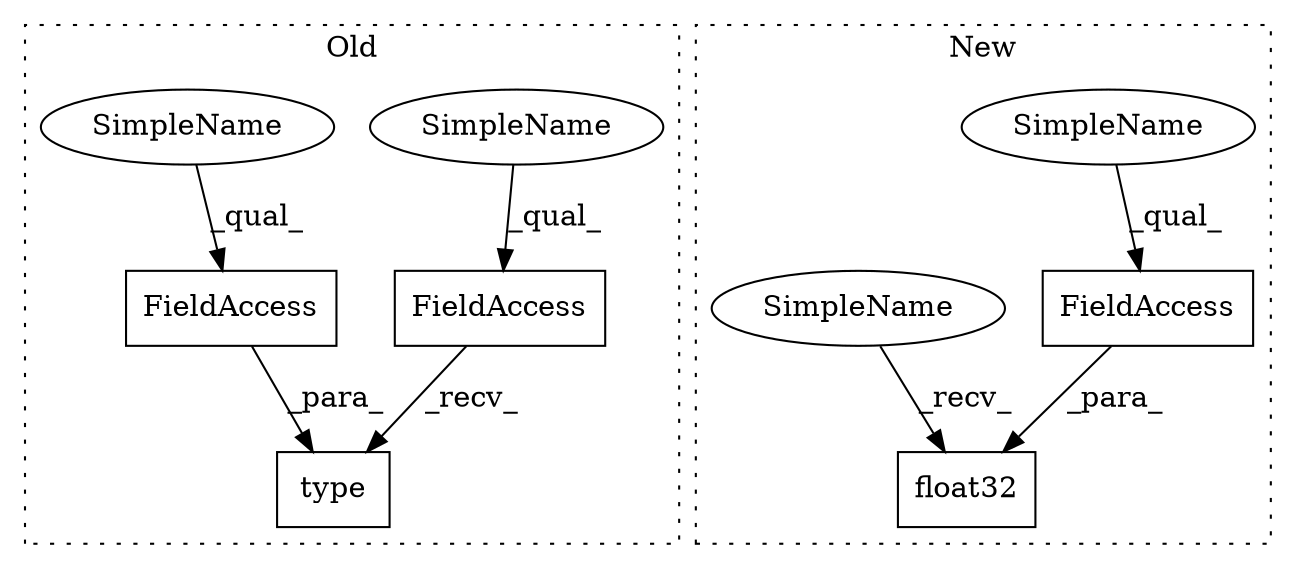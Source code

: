 digraph G {
subgraph cluster0 {
1 [label="type" a="32" s="11427,11453" l="5,1" shape="box"];
4 [label="FieldAccess" a="22" s="11410" l="16" shape="box"];
5 [label="FieldAccess" a="22" s="11432" l="21" shape="box"];
8 [label="SimpleName" a="42" s="11410" l="10" shape="ellipse"];
9 [label="SimpleName" a="42" s="11432" l="10" shape="ellipse"];
label = "Old";
style="dotted";
}
subgraph cluster1 {
2 [label="float32" a="32" s="11648,11665" l="8,1" shape="box"];
3 [label="FieldAccess" a="22" s="11656" l="9" shape="box"];
6 [label="SimpleName" a="42" s="11656" l="5" shape="ellipse"];
7 [label="SimpleName" a="42" s="11642" l="5" shape="ellipse"];
label = "New";
style="dotted";
}
3 -> 2 [label="_para_"];
4 -> 1 [label="_recv_"];
5 -> 1 [label="_para_"];
6 -> 3 [label="_qual_"];
7 -> 2 [label="_recv_"];
8 -> 4 [label="_qual_"];
9 -> 5 [label="_qual_"];
}